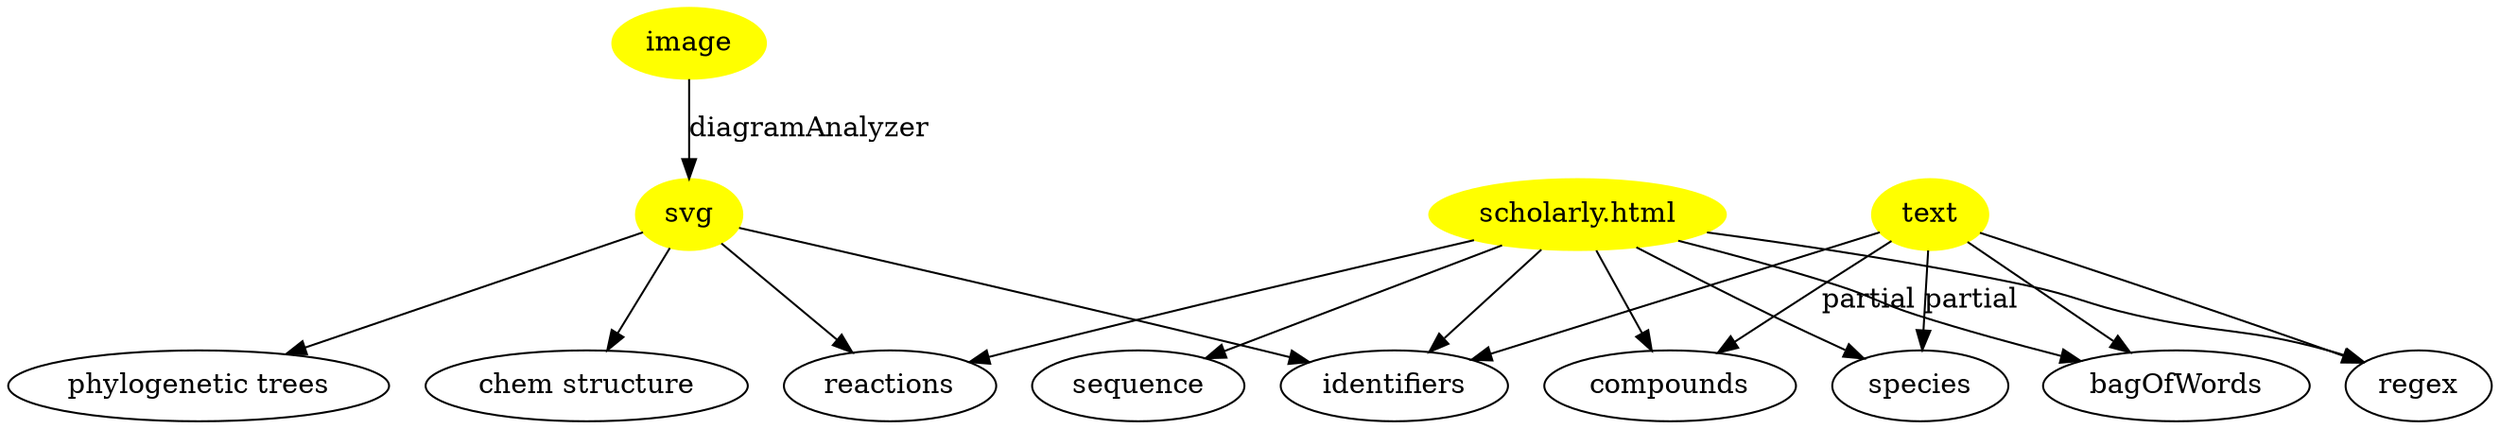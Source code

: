 digraph amiplugins {

"s.html" [label="scholarly.html", style="filled", color="yellow"];
"txt" [label="text", style="filled", color="yellow"];
"png" [label="image", style="filled", color="yellow"];
"svg" [label="svg", style="filled", color="yellow"];

"png" -> "svg" [label="diagramAnalyzer"];

"bow" [label="bagOfWords"]
"txt" -> "bow";
"s.html" -> "bow";

"ids" [label="identifiers"]
"txt" -> "ids";
"s.html" -> "ids";
"svg" -> "ids";

"regex" [label="regex"]
"txt" -> "regex";
"s.html" -> "regex";

"chemstruct" [label="chem structure"]
"svg" -> "chemstruct";

"species" [label="species"]
"s.html" -> "species";
"txt" -> "species" [label="partial"];

"sequence" [label="sequence"]
"s.html" -> "sequence";

"compounds" [label="compounds"]
"s.html" -> "compounds";
"txt" -> "compounds" [label="partial"];

"reactions" [label="reactions"]
"s.html" -> "reactions";
"svg" -> "reactions" ;

"phylo" [label="phylogenetic trees"]
"svg" -> "phylo";

}

